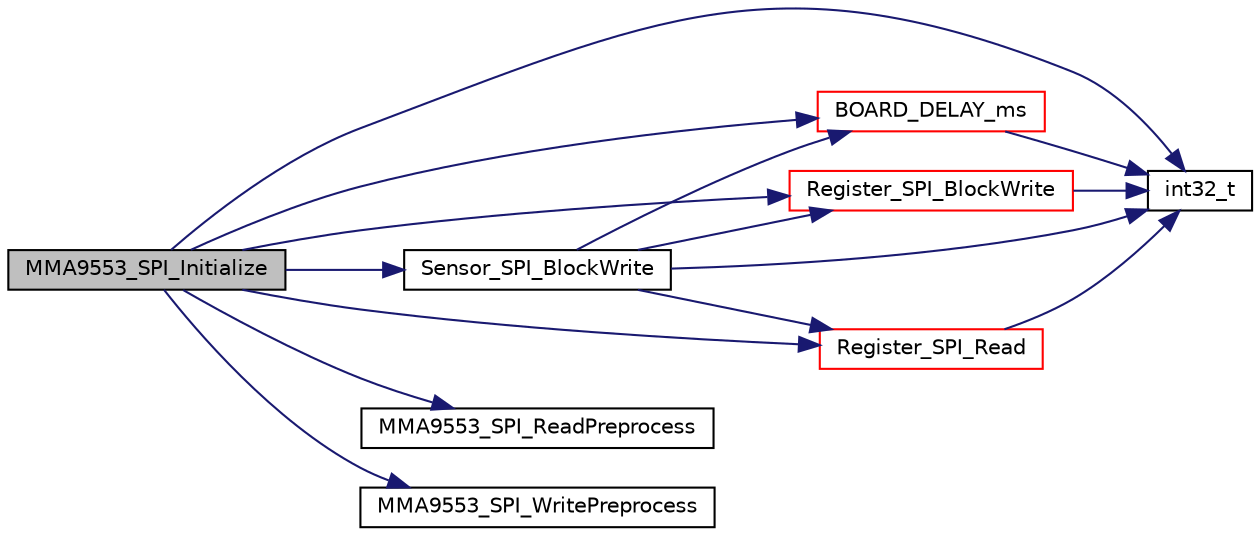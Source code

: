 digraph "MMA9553_SPI_Initialize"
{
  edge [fontname="Helvetica",fontsize="10",labelfontname="Helvetica",labelfontsize="10"];
  node [fontname="Helvetica",fontsize="10",shape=record];
  rankdir="LR";
  Node76 [label="MMA9553_SPI_Initialize",height=0.2,width=0.4,color="black", fillcolor="grey75", style="filled", fontcolor="black"];
  Node76 -> Node77 [color="midnightblue",fontsize="10",style="solid",fontname="Helvetica"];
  Node77 [label="BOARD_DELAY_ms",height=0.2,width=0.4,color="red", fillcolor="white", style="filled",URL="$systick__utils_8c.html#ab052b802081fd87e1bda8d56e2c0db42",tooltip="Function to insert delays. "];
  Node77 -> Node79 [color="midnightblue",fontsize="10",style="solid",fontname="Helvetica"];
  Node79 [label="int32_t",height=0.2,width=0.4,color="black", fillcolor="white", style="filled",URL="$data__format__service_8h.html#a5d7069350a7d7e65686c77a8038f462f",tooltip="The interface function to append the data on the formated stream. "];
  Node76 -> Node79 [color="midnightblue",fontsize="10",style="solid",fontname="Helvetica"];
  Node76 -> Node81 [color="midnightblue",fontsize="10",style="solid",fontname="Helvetica"];
  Node81 [label="MMA9553_SPI_ReadPreprocess",height=0.2,width=0.4,color="black", fillcolor="white", style="filled",URL="$mma9553__drv_8c.html#a78732222a3db47ae89b5b1197a12400d",tooltip="The SPI Read Pre-Process function to generate Sensor specific SPI Message Header. ..."];
  Node76 -> Node82 [color="midnightblue",fontsize="10",style="solid",fontname="Helvetica"];
  Node82 [label="MMA9553_SPI_WritePreprocess",height=0.2,width=0.4,color="black", fillcolor="white", style="filled",URL="$mma9553__drv_8c.html#abb5f3aa9f13acdc91fd6053769f44dd1",tooltip="The SPI Write Pre-Process function to generate Sensor specific SPI Message Header. "];
  Node76 -> Node83 [color="midnightblue",fontsize="10",style="solid",fontname="Helvetica"];
  Node83 [label="Register_SPI_BlockWrite",height=0.2,width=0.4,color="red", fillcolor="white", style="filled",URL="$register__io__spi_8c.html#a0662e3575811a227d02c1cfe802744c5",tooltip="The interface function to block write to a sensor register. "];
  Node83 -> Node79 [color="midnightblue",fontsize="10",style="solid",fontname="Helvetica"];
  Node76 -> Node85 [color="midnightblue",fontsize="10",style="solid",fontname="Helvetica"];
  Node85 [label="Register_SPI_Read",height=0.2,width=0.4,color="red", fillcolor="white", style="filled",URL="$register__io__spi_8c.html#a76a3aee498397854509b81ae2da2f85e",tooltip="The interface function to read a sensor register. "];
  Node85 -> Node79 [color="midnightblue",fontsize="10",style="solid",fontname="Helvetica"];
  Node76 -> Node86 [color="midnightblue",fontsize="10",style="solid",fontname="Helvetica"];
  Node86 [label="Sensor_SPI_BlockWrite",height=0.2,width=0.4,color="black", fillcolor="white", style="filled",URL="$sensor__io__spi_8c.html#a6891c5409037ff96ef29750f131f4c00",tooltip="Write commands to a sensor. "];
  Node86 -> Node79 [color="midnightblue",fontsize="10",style="solid",fontname="Helvetica"];
  Node86 -> Node83 [color="midnightblue",fontsize="10",style="solid",fontname="Helvetica"];
  Node86 -> Node77 [color="midnightblue",fontsize="10",style="solid",fontname="Helvetica"];
  Node86 -> Node85 [color="midnightblue",fontsize="10",style="solid",fontname="Helvetica"];
}
